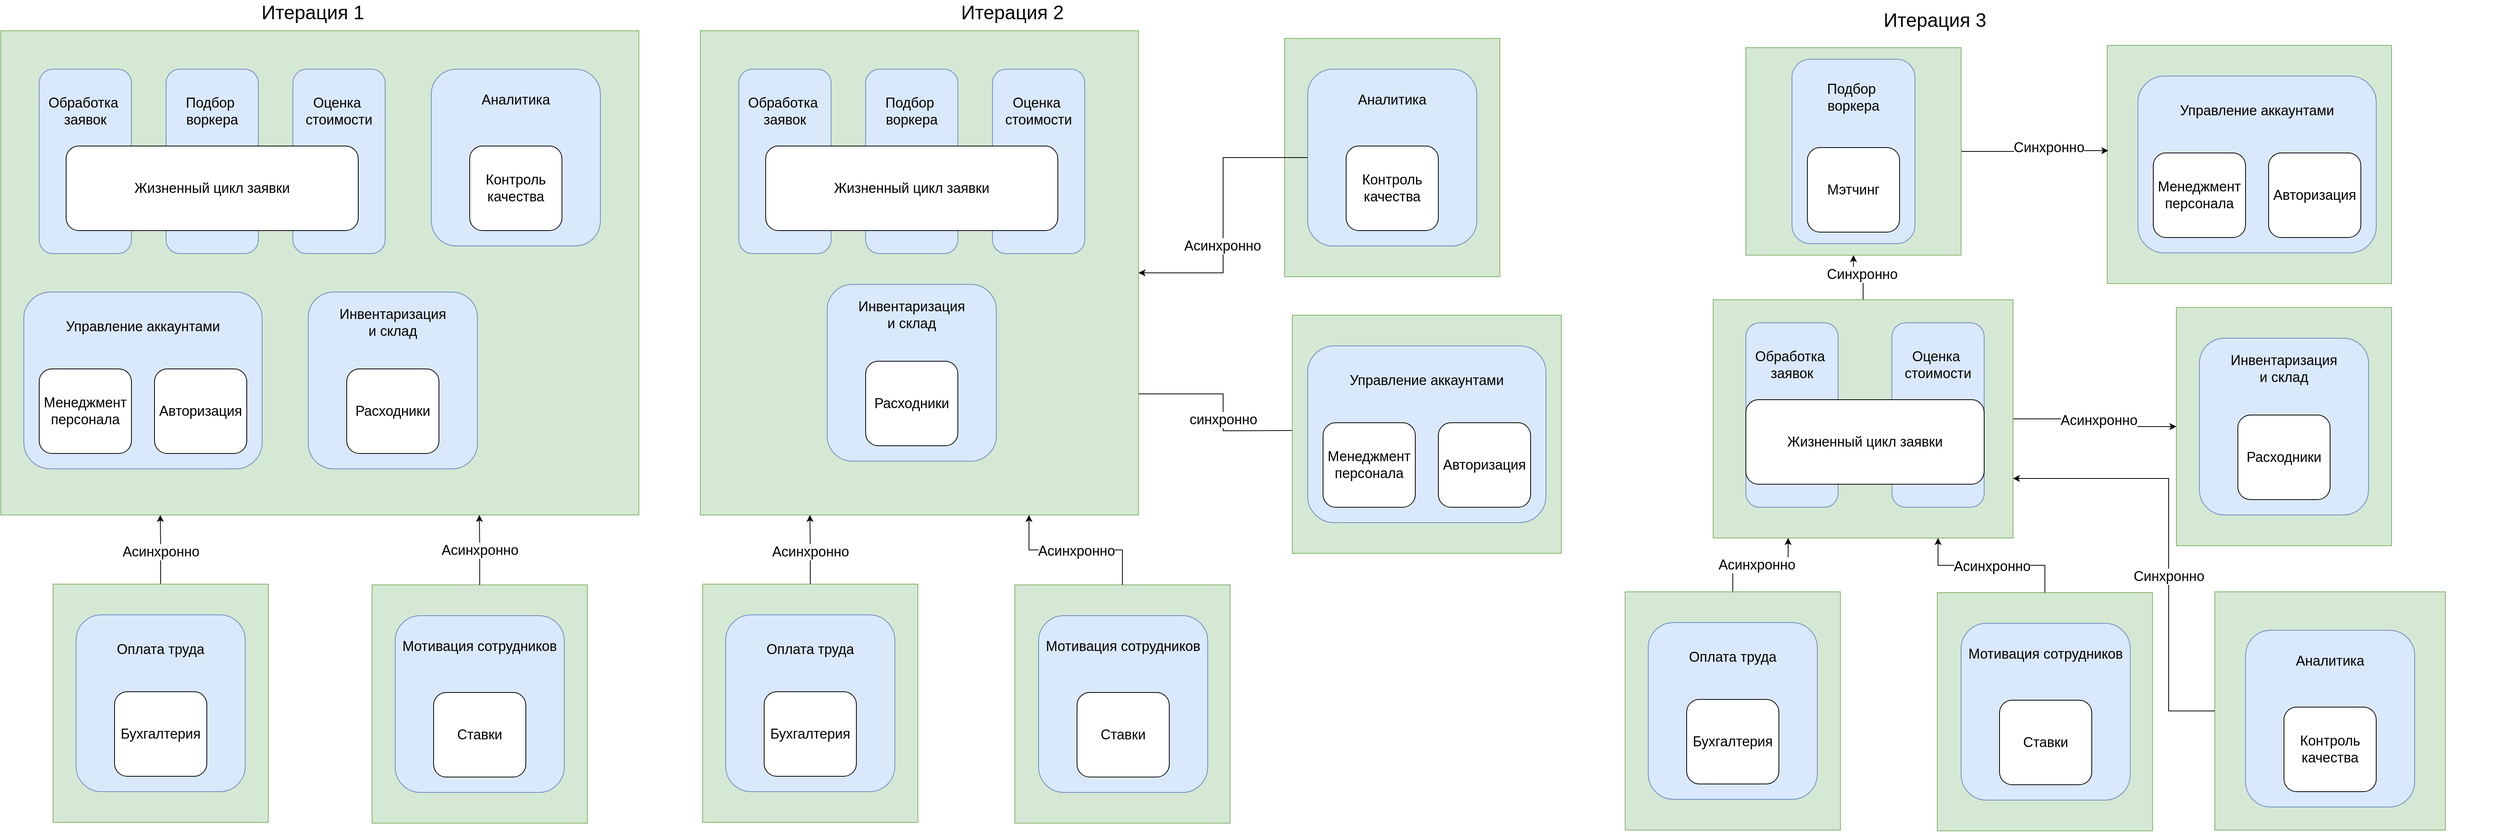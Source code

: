 <mxfile version="26.0.8">
  <diagram name="Page-1" id="x-shzUI2IuOlVetlsXgw">
    <mxGraphModel dx="3930" dy="2143" grid="1" gridSize="10" guides="1" tooltips="1" connect="1" arrows="1" fold="1" page="1" pageScale="1" pageWidth="850" pageHeight="1100" math="0" shadow="0">
      <root>
        <mxCell id="0" />
        <mxCell id="1" parent="0" />
        <mxCell id="kn3HW8DWErgAXLe95bQE-151" style="edgeStyle=orthogonalEdgeStyle;rounded=0;orthogonalLoop=1;jettySize=auto;html=1;" edge="1" parent="1" source="kn3HW8DWErgAXLe95bQE-148" target="kn3HW8DWErgAXLe95bQE-147">
          <mxGeometry relative="1" as="geometry" />
        </mxCell>
        <mxCell id="kn3HW8DWErgAXLe95bQE-152" value="&lt;span style=&quot;font-size: 18px;&quot;&gt;Синхронно&lt;/span&gt;" style="edgeLabel;html=1;align=center;verticalAlign=middle;resizable=0;points=[];" vertex="1" connectable="0" parent="kn3HW8DWErgAXLe95bQE-151">
          <mxGeometry x="-0.118" y="-4" relative="1" as="geometry">
            <mxPoint as="offset" />
          </mxGeometry>
        </mxCell>
        <mxCell id="kn3HW8DWErgAXLe95bQE-155" style="edgeStyle=orthogonalEdgeStyle;rounded=0;orthogonalLoop=1;jettySize=auto;html=1;exitX=1;exitY=0.5;exitDx=0;exitDy=0;entryX=0;entryY=0.5;entryDx=0;entryDy=0;" edge="1" parent="1" source="kn3HW8DWErgAXLe95bQE-148" target="kn3HW8DWErgAXLe95bQE-135">
          <mxGeometry relative="1" as="geometry" />
        </mxCell>
        <mxCell id="kn3HW8DWErgAXLe95bQE-156" value="&lt;span style=&quot;font-size: 18px;&quot;&gt;Асинхронно&lt;/span&gt;" style="edgeLabel;html=1;align=center;verticalAlign=middle;resizable=0;points=[];" vertex="1" connectable="0" parent="kn3HW8DWErgAXLe95bQE-155">
          <mxGeometry x="-0.043" y="5" relative="1" as="geometry">
            <mxPoint y="1" as="offset" />
          </mxGeometry>
        </mxCell>
        <mxCell id="kn3HW8DWErgAXLe95bQE-148" value="" style="rounded=0;whiteSpace=wrap;html=1;fillColor=#d5e8d4;strokeColor=#82b366;" vertex="1" parent="1">
          <mxGeometry x="2227.5" y="390" width="390" height="310" as="geometry" />
        </mxCell>
        <mxCell id="kn3HW8DWErgAXLe95bQE-124" value="" style="group" vertex="1" connectable="0" parent="1">
          <mxGeometry x="2220" y="420" width="465" height="290" as="geometry" />
        </mxCell>
        <mxCell id="kn3HW8DWErgAXLe95bQE-125" value="" style="rounded=1;whiteSpace=wrap;html=1;fillColor=#dae8fc;strokeColor=#6c8ebf;" vertex="1" parent="kn3HW8DWErgAXLe95bQE-124">
          <mxGeometry x="50" width="120" height="240" as="geometry" />
        </mxCell>
        <mxCell id="kn3HW8DWErgAXLe95bQE-126" value="Обработка&amp;nbsp;&lt;div&gt;заявок&lt;/div&gt;" style="text;html=1;align=center;verticalAlign=middle;whiteSpace=wrap;rounded=0;fontSize=18;" vertex="1" parent="kn3HW8DWErgAXLe95bQE-124">
          <mxGeometry y="40" width="220" height="30" as="geometry" />
        </mxCell>
        <mxCell id="kn3HW8DWErgAXLe95bQE-100" value="" style="group" vertex="1" connectable="0" parent="kn3HW8DWErgAXLe95bQE-124">
          <mxGeometry x="190" width="220" height="240" as="geometry" />
        </mxCell>
        <mxCell id="kn3HW8DWErgAXLe95bQE-101" value="" style="rounded=1;whiteSpace=wrap;html=1;fillColor=#dae8fc;strokeColor=#6c8ebf;" vertex="1" parent="kn3HW8DWErgAXLe95bQE-100">
          <mxGeometry x="50" width="120" height="240" as="geometry" />
        </mxCell>
        <mxCell id="kn3HW8DWErgAXLe95bQE-102" value="Оценка&amp;nbsp;&lt;div&gt;стоимости&lt;/div&gt;" style="text;html=1;align=center;verticalAlign=middle;whiteSpace=wrap;rounded=0;fontSize=18;" vertex="1" parent="kn3HW8DWErgAXLe95bQE-100">
          <mxGeometry y="40" width="220" height="30" as="geometry" />
        </mxCell>
        <mxCell id="kn3HW8DWErgAXLe95bQE-127" value="&lt;font style=&quot;font-size: 18px;&quot;&gt;Жизненный цикл заявки&lt;/font&gt;" style="rounded=1;whiteSpace=wrap;html=1;" vertex="1" parent="kn3HW8DWErgAXLe95bQE-124">
          <mxGeometry x="50" y="100" width="310" height="110" as="geometry" />
        </mxCell>
        <mxCell id="kn3HW8DWErgAXLe95bQE-135" value="" style="rounded=0;whiteSpace=wrap;html=1;fillColor=#d5e8d4;strokeColor=#82b366;" vertex="1" parent="1">
          <mxGeometry x="2830" y="400" width="280" height="310" as="geometry" />
        </mxCell>
        <mxCell id="kn3HW8DWErgAXLe95bQE-42" style="edgeStyle=orthogonalEdgeStyle;rounded=0;orthogonalLoop=1;jettySize=auto;html=1;entryX=0.25;entryY=1;entryDx=0;entryDy=0;" edge="1" parent="1" source="kn3HW8DWErgAXLe95bQE-39" target="kn3HW8DWErgAXLe95bQE-38">
          <mxGeometry relative="1" as="geometry" />
        </mxCell>
        <mxCell id="kn3HW8DWErgAXLe95bQE-45" value="&lt;span style=&quot;font-size: 18px;&quot;&gt;Асинхронно&lt;/span&gt;" style="edgeLabel;html=1;align=center;verticalAlign=middle;resizable=0;points=[];" vertex="1" connectable="0" parent="kn3HW8DWErgAXLe95bQE-42">
          <mxGeometry x="-0.07" relative="1" as="geometry">
            <mxPoint as="offset" />
          </mxGeometry>
        </mxCell>
        <mxCell id="kn3HW8DWErgAXLe95bQE-39" value="" style="rounded=0;whiteSpace=wrap;html=1;fillColor=#d5e8d4;strokeColor=#82b366;" vertex="1" parent="1">
          <mxGeometry x="68" y="760" width="280" height="310" as="geometry" />
        </mxCell>
        <mxCell id="kn3HW8DWErgAXLe95bQE-38" value="" style="rounded=0;whiteSpace=wrap;html=1;fillColor=#d5e8d4;strokeColor=#82b366;" vertex="1" parent="1">
          <mxGeometry y="40" width="830" height="630" as="geometry" />
        </mxCell>
        <mxCell id="kn3HW8DWErgAXLe95bQE-31" value="" style="group" vertex="1" connectable="0" parent="1">
          <mxGeometry x="165" y="90" width="315" height="240" as="geometry" />
        </mxCell>
        <mxCell id="kn3HW8DWErgAXLe95bQE-32" value="" style="rounded=1;whiteSpace=wrap;html=1;fillColor=#dae8fc;strokeColor=#6c8ebf;" vertex="1" parent="kn3HW8DWErgAXLe95bQE-31">
          <mxGeometry x="50" width="120" height="240" as="geometry" />
        </mxCell>
        <mxCell id="kn3HW8DWErgAXLe95bQE-33" value="Подбор&amp;nbsp;&lt;div&gt;воркера&lt;/div&gt;" style="text;html=1;align=center;verticalAlign=middle;whiteSpace=wrap;rounded=0;fontSize=18;" vertex="1" parent="kn3HW8DWErgAXLe95bQE-31">
          <mxGeometry y="40" width="220" height="30" as="geometry" />
        </mxCell>
        <mxCell id="kn3HW8DWErgAXLe95bQE-34" value="" style="group" vertex="1" connectable="0" parent="1">
          <mxGeometry x="330" y="90" width="220" height="240" as="geometry" />
        </mxCell>
        <mxCell id="kn3HW8DWErgAXLe95bQE-35" value="" style="rounded=1;whiteSpace=wrap;html=1;fillColor=#dae8fc;strokeColor=#6c8ebf;" vertex="1" parent="kn3HW8DWErgAXLe95bQE-34">
          <mxGeometry x="50" width="120" height="240" as="geometry" />
        </mxCell>
        <mxCell id="kn3HW8DWErgAXLe95bQE-36" value="Оценка&amp;nbsp;&lt;div&gt;стоимости&lt;/div&gt;" style="text;html=1;align=center;verticalAlign=middle;whiteSpace=wrap;rounded=0;fontSize=18;" vertex="1" parent="kn3HW8DWErgAXLe95bQE-34">
          <mxGeometry y="40" width="220" height="30" as="geometry" />
        </mxCell>
        <mxCell id="kn3HW8DWErgAXLe95bQE-23" value="" style="rounded=1;whiteSpace=wrap;html=1;fillColor=#dae8fc;strokeColor=#6c8ebf;" vertex="1" parent="1">
          <mxGeometry x="400" y="380" width="220" height="230" as="geometry" />
        </mxCell>
        <mxCell id="kn3HW8DWErgAXLe95bQE-24" value="" style="group" vertex="1" connectable="0" parent="1">
          <mxGeometry x="560" y="90" width="220" height="230" as="geometry" />
        </mxCell>
        <mxCell id="kn3HW8DWErgAXLe95bQE-19" value="" style="rounded=1;whiteSpace=wrap;html=1;fillColor=#dae8fc;strokeColor=#6c8ebf;" vertex="1" parent="kn3HW8DWErgAXLe95bQE-24">
          <mxGeometry width="220" height="230" as="geometry" />
        </mxCell>
        <mxCell id="kn3HW8DWErgAXLe95bQE-3" value="&lt;font style=&quot;font-size: 18px;&quot;&gt;Контроль качества&lt;/font&gt;" style="rounded=1;whiteSpace=wrap;html=1;" vertex="1" parent="kn3HW8DWErgAXLe95bQE-24">
          <mxGeometry x="50" y="100" width="120" height="110" as="geometry" />
        </mxCell>
        <mxCell id="kn3HW8DWErgAXLe95bQE-20" value="Аналитика" style="text;html=1;align=center;verticalAlign=middle;whiteSpace=wrap;rounded=0;fontSize=18;" vertex="1" parent="kn3HW8DWErgAXLe95bQE-24">
          <mxGeometry y="25" width="220" height="30" as="geometry" />
        </mxCell>
        <mxCell id="kn3HW8DWErgAXLe95bQE-25" value="" style="group" vertex="1" connectable="0" parent="1">
          <mxGeometry x="513" y="801" width="250" height="270" as="geometry" />
        </mxCell>
        <mxCell id="kn3HW8DWErgAXLe95bQE-40" value="" style="rounded=0;whiteSpace=wrap;html=1;fillColor=#d5e8d4;strokeColor=#82b366;" vertex="1" parent="kn3HW8DWErgAXLe95bQE-25">
          <mxGeometry x="-30" y="-40" width="280" height="310" as="geometry" />
        </mxCell>
        <mxCell id="kn3HW8DWErgAXLe95bQE-12" value="" style="rounded=1;whiteSpace=wrap;html=1;fillColor=#dae8fc;strokeColor=#6c8ebf;" vertex="1" parent="kn3HW8DWErgAXLe95bQE-25">
          <mxGeometry width="220" height="230" as="geometry" />
        </mxCell>
        <mxCell id="kn3HW8DWErgAXLe95bQE-6" value="&lt;span style=&quot;font-size: 18px;&quot;&gt;Ставки&lt;/span&gt;" style="rounded=1;whiteSpace=wrap;html=1;" vertex="1" parent="kn3HW8DWErgAXLe95bQE-25">
          <mxGeometry x="50" y="100" width="120" height="110" as="geometry" />
        </mxCell>
        <mxCell id="kn3HW8DWErgAXLe95bQE-21" value="Мотивация сотрудников" style="text;html=1;align=center;verticalAlign=middle;whiteSpace=wrap;rounded=0;fontSize=18;" vertex="1" parent="kn3HW8DWErgAXLe95bQE-25">
          <mxGeometry y="25" width="220" height="30" as="geometry" />
        </mxCell>
        <mxCell id="kn3HW8DWErgAXLe95bQE-26" value="&lt;span style=&quot;font-size: 18px;&quot;&gt;Расходники&lt;/span&gt;" style="rounded=1;whiteSpace=wrap;html=1;" vertex="1" parent="1">
          <mxGeometry x="450" y="480" width="120" height="110" as="geometry" />
        </mxCell>
        <mxCell id="kn3HW8DWErgAXLe95bQE-27" value="Инвентаризация&lt;div&gt;и склад&lt;/div&gt;" style="text;html=1;align=center;verticalAlign=middle;whiteSpace=wrap;rounded=0;fontSize=18;" vertex="1" parent="1">
          <mxGeometry x="400" y="405" width="220" height="30" as="geometry" />
        </mxCell>
        <mxCell id="kn3HW8DWErgAXLe95bQE-28" value="" style="group" vertex="1" connectable="0" parent="1">
          <mxGeometry x="30" y="380" width="310" height="230" as="geometry" />
        </mxCell>
        <mxCell id="kn3HW8DWErgAXLe95bQE-13" value="" style="rounded=1;whiteSpace=wrap;html=1;fillColor=#dae8fc;strokeColor=#6c8ebf;" vertex="1" parent="kn3HW8DWErgAXLe95bQE-28">
          <mxGeometry width="310" height="230" as="geometry" />
        </mxCell>
        <mxCell id="kn3HW8DWErgAXLe95bQE-14" value="&lt;span style=&quot;font-size: 18px;&quot;&gt;Авторизация&lt;/span&gt;" style="rounded=1;whiteSpace=wrap;html=1;" vertex="1" parent="kn3HW8DWErgAXLe95bQE-28">
          <mxGeometry x="170" y="100" width="120" height="110" as="geometry" />
        </mxCell>
        <mxCell id="kn3HW8DWErgAXLe95bQE-15" value="&lt;font style=&quot;font-size: 18px;&quot;&gt;Менеджмент персонала&lt;/font&gt;" style="rounded=1;whiteSpace=wrap;html=1;" vertex="1" parent="kn3HW8DWErgAXLe95bQE-28">
          <mxGeometry x="20" y="100" width="120" height="110" as="geometry" />
        </mxCell>
        <mxCell id="kn3HW8DWErgAXLe95bQE-16" value="Управление аккаунтами" style="text;html=1;align=center;verticalAlign=middle;whiteSpace=wrap;rounded=0;fontSize=18;" vertex="1" parent="kn3HW8DWErgAXLe95bQE-28">
          <mxGeometry x="40" y="30" width="230" height="30" as="geometry" />
        </mxCell>
        <mxCell id="kn3HW8DWErgAXLe95bQE-29" value="" style="group" vertex="1" connectable="0" parent="1">
          <mxGeometry x="98" y="800" width="220" height="230" as="geometry" />
        </mxCell>
        <mxCell id="kn3HW8DWErgAXLe95bQE-17" value="" style="rounded=1;whiteSpace=wrap;html=1;fillColor=#dae8fc;strokeColor=#6c8ebf;" vertex="1" parent="kn3HW8DWErgAXLe95bQE-29">
          <mxGeometry width="220" height="230" as="geometry" />
        </mxCell>
        <mxCell id="kn3HW8DWErgAXLe95bQE-5" value="&lt;span style=&quot;font-size: 18px;&quot;&gt;Бухгалтерия&lt;/span&gt;" style="rounded=1;whiteSpace=wrap;html=1;" vertex="1" parent="kn3HW8DWErgAXLe95bQE-29">
          <mxGeometry x="50" y="100" width="120" height="110" as="geometry" />
        </mxCell>
        <mxCell id="kn3HW8DWErgAXLe95bQE-18" value="Оплата труда" style="text;html=1;align=center;verticalAlign=middle;whiteSpace=wrap;rounded=0;fontSize=18;" vertex="1" parent="kn3HW8DWErgAXLe95bQE-29">
          <mxGeometry y="30" width="220" height="30" as="geometry" />
        </mxCell>
        <mxCell id="kn3HW8DWErgAXLe95bQE-30" value="" style="group" vertex="1" connectable="0" parent="1">
          <mxGeometry y="90" width="465" height="240" as="geometry" />
        </mxCell>
        <mxCell id="kn3HW8DWErgAXLe95bQE-10" value="" style="rounded=1;whiteSpace=wrap;html=1;fillColor=#dae8fc;strokeColor=#6c8ebf;" vertex="1" parent="kn3HW8DWErgAXLe95bQE-30">
          <mxGeometry x="50" width="120" height="240" as="geometry" />
        </mxCell>
        <mxCell id="kn3HW8DWErgAXLe95bQE-22" value="Обработка&amp;nbsp;&lt;div&gt;заявок&lt;/div&gt;" style="text;html=1;align=center;verticalAlign=middle;whiteSpace=wrap;rounded=0;fontSize=18;" vertex="1" parent="kn3HW8DWErgAXLe95bQE-30">
          <mxGeometry y="40" width="220" height="30" as="geometry" />
        </mxCell>
        <mxCell id="kn3HW8DWErgAXLe95bQE-1" value="&lt;font style=&quot;font-size: 18px;&quot;&gt;Жизненный цикл заявки&lt;/font&gt;" style="rounded=1;whiteSpace=wrap;html=1;" vertex="1" parent="kn3HW8DWErgAXLe95bQE-30">
          <mxGeometry x="85" y="100" width="380" height="110" as="geometry" />
        </mxCell>
        <mxCell id="kn3HW8DWErgAXLe95bQE-43" style="edgeStyle=orthogonalEdgeStyle;rounded=0;orthogonalLoop=1;jettySize=auto;html=1;exitX=0.5;exitY=0;exitDx=0;exitDy=0;entryX=0.75;entryY=1;entryDx=0;entryDy=0;" edge="1" parent="1" source="kn3HW8DWErgAXLe95bQE-40" target="kn3HW8DWErgAXLe95bQE-38">
          <mxGeometry relative="1" as="geometry" />
        </mxCell>
        <mxCell id="kn3HW8DWErgAXLe95bQE-44" value="&lt;font style=&quot;font-size: 18px;&quot;&gt;Асинхронно&lt;/font&gt;" style="edgeLabel;html=1;align=center;verticalAlign=middle;resizable=0;points=[];" vertex="1" connectable="0" parent="kn3HW8DWErgAXLe95bQE-43">
          <mxGeometry x="0.005" y="1" relative="1" as="geometry">
            <mxPoint x="1" as="offset" />
          </mxGeometry>
        </mxCell>
        <mxCell id="kn3HW8DWErgAXLe95bQE-47" value="&lt;font style=&quot;font-size: 25px;&quot;&gt;Итерация 1&lt;/font&gt;" style="text;html=1;align=center;verticalAlign=middle;whiteSpace=wrap;rounded=0;" vertex="1" parent="1">
          <mxGeometry x="310" width="192" height="30" as="geometry" />
        </mxCell>
        <mxCell id="kn3HW8DWErgAXLe95bQE-48" style="edgeStyle=orthogonalEdgeStyle;rounded=0;orthogonalLoop=1;jettySize=auto;html=1;entryX=0.25;entryY=1;entryDx=0;entryDy=0;" edge="1" parent="1" source="kn3HW8DWErgAXLe95bQE-50" target="kn3HW8DWErgAXLe95bQE-51">
          <mxGeometry relative="1" as="geometry" />
        </mxCell>
        <mxCell id="kn3HW8DWErgAXLe95bQE-49" value="&lt;span style=&quot;font-size: 18px;&quot;&gt;Асинхронно&lt;/span&gt;" style="edgeLabel;html=1;align=center;verticalAlign=middle;resizable=0;points=[];" vertex="1" connectable="0" parent="kn3HW8DWErgAXLe95bQE-48">
          <mxGeometry x="-0.07" relative="1" as="geometry">
            <mxPoint as="offset" />
          </mxGeometry>
        </mxCell>
        <mxCell id="kn3HW8DWErgAXLe95bQE-50" value="" style="rounded=0;whiteSpace=wrap;html=1;fillColor=#d5e8d4;strokeColor=#82b366;" vertex="1" parent="1">
          <mxGeometry x="913" y="760" width="280" height="310" as="geometry" />
        </mxCell>
        <mxCell id="kn3HW8DWErgAXLe95bQE-87" style="edgeStyle=orthogonalEdgeStyle;rounded=0;orthogonalLoop=1;jettySize=auto;html=1;exitX=1;exitY=0.75;exitDx=0;exitDy=0;" edge="1" parent="1" source="kn3HW8DWErgAXLe95bQE-51">
          <mxGeometry relative="1" as="geometry">
            <mxPoint x="1700" y="560" as="targetPoint" />
          </mxGeometry>
        </mxCell>
        <mxCell id="kn3HW8DWErgAXLe95bQE-88" value="&lt;font style=&quot;font-size: 18px;&quot;&gt;синхронно&lt;/font&gt;" style="edgeLabel;html=1;align=center;verticalAlign=middle;resizable=0;points=[];" vertex="1" connectable="0" parent="kn3HW8DWErgAXLe95bQE-87">
          <mxGeometry x="0.071" relative="1" as="geometry">
            <mxPoint as="offset" />
          </mxGeometry>
        </mxCell>
        <mxCell id="kn3HW8DWErgAXLe95bQE-51" value="" style="rounded=0;whiteSpace=wrap;html=1;fillColor=#d5e8d4;strokeColor=#82b366;" vertex="1" parent="1">
          <mxGeometry x="910" y="40" width="570" height="630" as="geometry" />
        </mxCell>
        <mxCell id="kn3HW8DWErgAXLe95bQE-52" value="" style="group" vertex="1" connectable="0" parent="1">
          <mxGeometry x="1075" y="90" width="315" height="240" as="geometry" />
        </mxCell>
        <mxCell id="kn3HW8DWErgAXLe95bQE-53" value="" style="rounded=1;whiteSpace=wrap;html=1;fillColor=#dae8fc;strokeColor=#6c8ebf;" vertex="1" parent="kn3HW8DWErgAXLe95bQE-52">
          <mxGeometry x="50" width="120" height="240" as="geometry" />
        </mxCell>
        <mxCell id="kn3HW8DWErgAXLe95bQE-54" value="Подбор&amp;nbsp;&lt;div&gt;воркера&lt;/div&gt;" style="text;html=1;align=center;verticalAlign=middle;whiteSpace=wrap;rounded=0;fontSize=18;" vertex="1" parent="kn3HW8DWErgAXLe95bQE-52">
          <mxGeometry y="40" width="220" height="30" as="geometry" />
        </mxCell>
        <mxCell id="kn3HW8DWErgAXLe95bQE-55" value="" style="group" vertex="1" connectable="0" parent="1">
          <mxGeometry x="1240" y="90" width="220" height="240" as="geometry" />
        </mxCell>
        <mxCell id="kn3HW8DWErgAXLe95bQE-56" value="" style="rounded=1;whiteSpace=wrap;html=1;fillColor=#dae8fc;strokeColor=#6c8ebf;" vertex="1" parent="kn3HW8DWErgAXLe95bQE-55">
          <mxGeometry x="50" width="120" height="240" as="geometry" />
        </mxCell>
        <mxCell id="kn3HW8DWErgAXLe95bQE-57" value="Оценка&amp;nbsp;&lt;div&gt;стоимости&lt;/div&gt;" style="text;html=1;align=center;verticalAlign=middle;whiteSpace=wrap;rounded=0;fontSize=18;" vertex="1" parent="kn3HW8DWErgAXLe95bQE-55">
          <mxGeometry y="40" width="220" height="30" as="geometry" />
        </mxCell>
        <mxCell id="kn3HW8DWErgAXLe95bQE-58" value="" style="rounded=1;whiteSpace=wrap;html=1;fillColor=#dae8fc;strokeColor=#6c8ebf;" vertex="1" parent="1">
          <mxGeometry x="1075" y="370" width="220" height="230" as="geometry" />
        </mxCell>
        <mxCell id="kn3HW8DWErgAXLe95bQE-59" value="" style="group" vertex="1" connectable="0" parent="1">
          <mxGeometry x="1700" y="90" width="250" height="270" as="geometry" />
        </mxCell>
        <mxCell id="kn3HW8DWErgAXLe95bQE-133" value="" style="rounded=0;whiteSpace=wrap;html=1;fillColor=#d5e8d4;strokeColor=#82b366;" vertex="1" parent="kn3HW8DWErgAXLe95bQE-59">
          <mxGeometry x="-30" y="-40" width="280" height="310" as="geometry" />
        </mxCell>
        <mxCell id="kn3HW8DWErgAXLe95bQE-60" value="" style="rounded=1;whiteSpace=wrap;html=1;fillColor=#dae8fc;strokeColor=#6c8ebf;" vertex="1" parent="kn3HW8DWErgAXLe95bQE-59">
          <mxGeometry width="220" height="230" as="geometry" />
        </mxCell>
        <mxCell id="kn3HW8DWErgAXLe95bQE-61" value="&lt;font style=&quot;font-size: 18px;&quot;&gt;Контроль качества&lt;/font&gt;" style="rounded=1;whiteSpace=wrap;html=1;" vertex="1" parent="kn3HW8DWErgAXLe95bQE-59">
          <mxGeometry x="50" y="100" width="120" height="110" as="geometry" />
        </mxCell>
        <mxCell id="kn3HW8DWErgAXLe95bQE-62" value="Аналитика" style="text;html=1;align=center;verticalAlign=middle;whiteSpace=wrap;rounded=0;fontSize=18;" vertex="1" parent="kn3HW8DWErgAXLe95bQE-59">
          <mxGeometry y="25" width="220" height="30" as="geometry" />
        </mxCell>
        <mxCell id="kn3HW8DWErgAXLe95bQE-63" value="" style="group" vertex="1" connectable="0" parent="1">
          <mxGeometry x="1350" y="801" width="250" height="270" as="geometry" />
        </mxCell>
        <mxCell id="kn3HW8DWErgAXLe95bQE-64" value="" style="rounded=0;whiteSpace=wrap;html=1;fillColor=#d5e8d4;strokeColor=#82b366;" vertex="1" parent="kn3HW8DWErgAXLe95bQE-63">
          <mxGeometry x="-31" y="-40" width="280" height="310" as="geometry" />
        </mxCell>
        <mxCell id="kn3HW8DWErgAXLe95bQE-65" value="" style="rounded=1;whiteSpace=wrap;html=1;fillColor=#dae8fc;strokeColor=#6c8ebf;" vertex="1" parent="kn3HW8DWErgAXLe95bQE-63">
          <mxGeometry width="220" height="230" as="geometry" />
        </mxCell>
        <mxCell id="kn3HW8DWErgAXLe95bQE-66" value="&lt;span style=&quot;font-size: 18px;&quot;&gt;Ставки&lt;/span&gt;" style="rounded=1;whiteSpace=wrap;html=1;" vertex="1" parent="kn3HW8DWErgAXLe95bQE-63">
          <mxGeometry x="50" y="100" width="120" height="110" as="geometry" />
        </mxCell>
        <mxCell id="kn3HW8DWErgAXLe95bQE-67" value="Мотивация сотрудников" style="text;html=1;align=center;verticalAlign=middle;whiteSpace=wrap;rounded=0;fontSize=18;" vertex="1" parent="kn3HW8DWErgAXLe95bQE-63">
          <mxGeometry y="25" width="220" height="30" as="geometry" />
        </mxCell>
        <mxCell id="kn3HW8DWErgAXLe95bQE-68" value="&lt;span style=&quot;font-size: 18px;&quot;&gt;Расходники&lt;/span&gt;" style="rounded=1;whiteSpace=wrap;html=1;" vertex="1" parent="1">
          <mxGeometry x="1125" y="470" width="120" height="110" as="geometry" />
        </mxCell>
        <mxCell id="kn3HW8DWErgAXLe95bQE-69" value="Инвентаризация&lt;div&gt;и склад&lt;/div&gt;" style="text;html=1;align=center;verticalAlign=middle;whiteSpace=wrap;rounded=0;fontSize=18;" vertex="1" parent="1">
          <mxGeometry x="1075" y="395" width="220" height="30" as="geometry" />
        </mxCell>
        <mxCell id="kn3HW8DWErgAXLe95bQE-70" value="" style="group" vertex="1" connectable="0" parent="1">
          <mxGeometry x="1700" y="450" width="330" height="270" as="geometry" />
        </mxCell>
        <mxCell id="kn3HW8DWErgAXLe95bQE-134" value="" style="rounded=0;whiteSpace=wrap;html=1;fillColor=#d5e8d4;strokeColor=#82b366;" vertex="1" parent="kn3HW8DWErgAXLe95bQE-70">
          <mxGeometry x="-20" y="-40" width="350" height="310" as="geometry" />
        </mxCell>
        <mxCell id="kn3HW8DWErgAXLe95bQE-71" value="" style="rounded=1;whiteSpace=wrap;html=1;fillColor=#dae8fc;strokeColor=#6c8ebf;" vertex="1" parent="kn3HW8DWErgAXLe95bQE-70">
          <mxGeometry width="310" height="230" as="geometry" />
        </mxCell>
        <mxCell id="kn3HW8DWErgAXLe95bQE-72" value="&lt;span style=&quot;font-size: 18px;&quot;&gt;Авторизация&lt;/span&gt;" style="rounded=1;whiteSpace=wrap;html=1;" vertex="1" parent="kn3HW8DWErgAXLe95bQE-70">
          <mxGeometry x="170" y="100" width="120" height="110" as="geometry" />
        </mxCell>
        <mxCell id="kn3HW8DWErgAXLe95bQE-73" value="&lt;font style=&quot;font-size: 18px;&quot;&gt;Менеджмент персонала&lt;/font&gt;" style="rounded=1;whiteSpace=wrap;html=1;" vertex="1" parent="kn3HW8DWErgAXLe95bQE-70">
          <mxGeometry x="20" y="100" width="120" height="110" as="geometry" />
        </mxCell>
        <mxCell id="kn3HW8DWErgAXLe95bQE-74" value="Управление аккаунтами" style="text;html=1;align=center;verticalAlign=middle;whiteSpace=wrap;rounded=0;fontSize=18;" vertex="1" parent="kn3HW8DWErgAXLe95bQE-70">
          <mxGeometry x="40" y="30" width="230" height="30" as="geometry" />
        </mxCell>
        <mxCell id="kn3HW8DWErgAXLe95bQE-75" value="" style="group" vertex="1" connectable="0" parent="1">
          <mxGeometry x="943" y="800" width="220" height="230" as="geometry" />
        </mxCell>
        <mxCell id="kn3HW8DWErgAXLe95bQE-76" value="" style="rounded=1;whiteSpace=wrap;html=1;fillColor=#dae8fc;strokeColor=#6c8ebf;" vertex="1" parent="kn3HW8DWErgAXLe95bQE-75">
          <mxGeometry width="220" height="230" as="geometry" />
        </mxCell>
        <mxCell id="kn3HW8DWErgAXLe95bQE-77" value="&lt;span style=&quot;font-size: 18px;&quot;&gt;Бухгалтерия&lt;/span&gt;" style="rounded=1;whiteSpace=wrap;html=1;" vertex="1" parent="kn3HW8DWErgAXLe95bQE-75">
          <mxGeometry x="50" y="100" width="120" height="110" as="geometry" />
        </mxCell>
        <mxCell id="kn3HW8DWErgAXLe95bQE-78" value="Оплата труда" style="text;html=1;align=center;verticalAlign=middle;whiteSpace=wrap;rounded=0;fontSize=18;" vertex="1" parent="kn3HW8DWErgAXLe95bQE-75">
          <mxGeometry y="30" width="220" height="30" as="geometry" />
        </mxCell>
        <mxCell id="kn3HW8DWErgAXLe95bQE-79" value="" style="group" vertex="1" connectable="0" parent="1">
          <mxGeometry x="910" y="90" width="465" height="240" as="geometry" />
        </mxCell>
        <mxCell id="kn3HW8DWErgAXLe95bQE-80" value="" style="rounded=1;whiteSpace=wrap;html=1;fillColor=#dae8fc;strokeColor=#6c8ebf;" vertex="1" parent="kn3HW8DWErgAXLe95bQE-79">
          <mxGeometry x="50" width="120" height="240" as="geometry" />
        </mxCell>
        <mxCell id="kn3HW8DWErgAXLe95bQE-81" value="Обработка&amp;nbsp;&lt;div&gt;заявок&lt;/div&gt;" style="text;html=1;align=center;verticalAlign=middle;whiteSpace=wrap;rounded=0;fontSize=18;" vertex="1" parent="kn3HW8DWErgAXLe95bQE-79">
          <mxGeometry y="40" width="220" height="30" as="geometry" />
        </mxCell>
        <mxCell id="kn3HW8DWErgAXLe95bQE-82" value="&lt;font style=&quot;font-size: 18px;&quot;&gt;Жизненный цикл заявки&lt;/font&gt;" style="rounded=1;whiteSpace=wrap;html=1;" vertex="1" parent="kn3HW8DWErgAXLe95bQE-79">
          <mxGeometry x="85" y="100" width="380" height="110" as="geometry" />
        </mxCell>
        <mxCell id="kn3HW8DWErgAXLe95bQE-83" style="edgeStyle=orthogonalEdgeStyle;rounded=0;orthogonalLoop=1;jettySize=auto;html=1;exitX=0.5;exitY=0;exitDx=0;exitDy=0;entryX=0.75;entryY=1;entryDx=0;entryDy=0;" edge="1" parent="1" source="kn3HW8DWErgAXLe95bQE-64" target="kn3HW8DWErgAXLe95bQE-51">
          <mxGeometry relative="1" as="geometry" />
        </mxCell>
        <mxCell id="kn3HW8DWErgAXLe95bQE-84" value="&lt;font style=&quot;font-size: 18px;&quot;&gt;Асинхронно&lt;/font&gt;" style="edgeLabel;html=1;align=center;verticalAlign=middle;resizable=0;points=[];" vertex="1" connectable="0" parent="kn3HW8DWErgAXLe95bQE-83">
          <mxGeometry x="0.005" y="1" relative="1" as="geometry">
            <mxPoint x="1" as="offset" />
          </mxGeometry>
        </mxCell>
        <mxCell id="kn3HW8DWErgAXLe95bQE-85" value="&lt;font style=&quot;font-size: 25px;&quot;&gt;Итерация 2&lt;/font&gt;" style="text;html=1;align=center;verticalAlign=middle;whiteSpace=wrap;rounded=0;" vertex="1" parent="1">
          <mxGeometry x="1220" width="192" height="30" as="geometry" />
        </mxCell>
        <mxCell id="kn3HW8DWErgAXLe95bQE-89" style="edgeStyle=orthogonalEdgeStyle;rounded=0;orthogonalLoop=1;jettySize=auto;html=1;" edge="1" parent="1" source="kn3HW8DWErgAXLe95bQE-60" target="kn3HW8DWErgAXLe95bQE-51">
          <mxGeometry relative="1" as="geometry" />
        </mxCell>
        <mxCell id="kn3HW8DWErgAXLe95bQE-90" value="&lt;font style=&quot;font-size: 18px;&quot;&gt;Асинхронно&lt;/font&gt;" style="edgeLabel;html=1;align=center;verticalAlign=middle;resizable=0;points=[];" vertex="1" connectable="0" parent="kn3HW8DWErgAXLe95bQE-89">
          <mxGeometry x="0.215" y="-1" relative="1" as="geometry">
            <mxPoint as="offset" />
          </mxGeometry>
        </mxCell>
        <mxCell id="kn3HW8DWErgAXLe95bQE-91" style="edgeStyle=orthogonalEdgeStyle;rounded=0;orthogonalLoop=1;jettySize=auto;html=1;entryX=0.25;entryY=1;entryDx=0;entryDy=0;" edge="1" parent="1" source="kn3HW8DWErgAXLe95bQE-93" target="kn3HW8DWErgAXLe95bQE-148">
          <mxGeometry relative="1" as="geometry">
            <mxPoint x="2252.5" y="680" as="targetPoint" />
          </mxGeometry>
        </mxCell>
        <mxCell id="kn3HW8DWErgAXLe95bQE-92" value="&lt;span style=&quot;font-size: 18px;&quot;&gt;Асинхронно&lt;/span&gt;" style="edgeLabel;html=1;align=center;verticalAlign=middle;resizable=0;points=[];" vertex="1" connectable="0" parent="kn3HW8DWErgAXLe95bQE-91">
          <mxGeometry x="-0.07" relative="1" as="geometry">
            <mxPoint as="offset" />
          </mxGeometry>
        </mxCell>
        <mxCell id="kn3HW8DWErgAXLe95bQE-93" value="" style="rounded=0;whiteSpace=wrap;html=1;fillColor=#d5e8d4;strokeColor=#82b366;" vertex="1" parent="1">
          <mxGeometry x="2113" y="770" width="280" height="310" as="geometry" />
        </mxCell>
        <mxCell id="kn3HW8DWErgAXLe95bQE-103" value="" style="rounded=1;whiteSpace=wrap;html=1;fillColor=#dae8fc;strokeColor=#6c8ebf;" vertex="1" parent="1">
          <mxGeometry x="2860" y="440" width="220" height="230" as="geometry" />
        </mxCell>
        <mxCell id="kn3HW8DWErgAXLe95bQE-104" value="" style="group" vertex="1" connectable="0" parent="1">
          <mxGeometry x="2920" y="820" width="330" height="260" as="geometry" />
        </mxCell>
        <mxCell id="kn3HW8DWErgAXLe95bQE-137" value="" style="rounded=0;whiteSpace=wrap;html=1;fillColor=#d5e8d4;strokeColor=#82b366;" vertex="1" parent="kn3HW8DWErgAXLe95bQE-104">
          <mxGeometry x="-40" y="-50" width="300" height="310" as="geometry" />
        </mxCell>
        <mxCell id="kn3HW8DWErgAXLe95bQE-105" value="" style="rounded=1;whiteSpace=wrap;html=1;fillColor=#dae8fc;strokeColor=#6c8ebf;" vertex="1" parent="kn3HW8DWErgAXLe95bQE-104">
          <mxGeometry width="220" height="230" as="geometry" />
        </mxCell>
        <mxCell id="kn3HW8DWErgAXLe95bQE-106" value="&lt;font style=&quot;font-size: 18px;&quot;&gt;Контроль качества&lt;/font&gt;" style="rounded=1;whiteSpace=wrap;html=1;" vertex="1" parent="kn3HW8DWErgAXLe95bQE-104">
          <mxGeometry x="50" y="100" width="120" height="110" as="geometry" />
        </mxCell>
        <mxCell id="kn3HW8DWErgAXLe95bQE-107" value="Аналитика" style="text;html=1;align=center;verticalAlign=middle;whiteSpace=wrap;rounded=0;fontSize=18;" vertex="1" parent="kn3HW8DWErgAXLe95bQE-104">
          <mxGeometry y="25" width="220" height="30" as="geometry" />
        </mxCell>
        <mxCell id="kn3HW8DWErgAXLe95bQE-108" value="" style="group" vertex="1" connectable="0" parent="1">
          <mxGeometry x="2550" y="811" width="250" height="270" as="geometry" />
        </mxCell>
        <mxCell id="kn3HW8DWErgAXLe95bQE-109" value="" style="rounded=0;whiteSpace=wrap;html=1;fillColor=#d5e8d4;strokeColor=#82b366;" vertex="1" parent="kn3HW8DWErgAXLe95bQE-108">
          <mxGeometry x="-31" y="-40" width="280" height="310" as="geometry" />
        </mxCell>
        <mxCell id="kn3HW8DWErgAXLe95bQE-110" value="" style="rounded=1;whiteSpace=wrap;html=1;fillColor=#dae8fc;strokeColor=#6c8ebf;" vertex="1" parent="kn3HW8DWErgAXLe95bQE-108">
          <mxGeometry width="220" height="230" as="geometry" />
        </mxCell>
        <mxCell id="kn3HW8DWErgAXLe95bQE-111" value="&lt;span style=&quot;font-size: 18px;&quot;&gt;Ставки&lt;/span&gt;" style="rounded=1;whiteSpace=wrap;html=1;" vertex="1" parent="kn3HW8DWErgAXLe95bQE-108">
          <mxGeometry x="50" y="100" width="120" height="110" as="geometry" />
        </mxCell>
        <mxCell id="kn3HW8DWErgAXLe95bQE-112" value="Мотивация сотрудников" style="text;html=1;align=center;verticalAlign=middle;whiteSpace=wrap;rounded=0;fontSize=18;" vertex="1" parent="kn3HW8DWErgAXLe95bQE-108">
          <mxGeometry y="25" width="220" height="30" as="geometry" />
        </mxCell>
        <mxCell id="kn3HW8DWErgAXLe95bQE-113" value="&lt;span style=&quot;font-size: 18px;&quot;&gt;Расходники&lt;/span&gt;" style="rounded=1;whiteSpace=wrap;html=1;" vertex="1" parent="1">
          <mxGeometry x="2910" y="540" width="120" height="110" as="geometry" />
        </mxCell>
        <mxCell id="kn3HW8DWErgAXLe95bQE-114" value="Инвентаризация&lt;div&gt;и склад&lt;/div&gt;" style="text;html=1;align=center;verticalAlign=middle;whiteSpace=wrap;rounded=0;fontSize=18;" vertex="1" parent="1">
          <mxGeometry x="2860" y="465" width="220" height="30" as="geometry" />
        </mxCell>
        <mxCell id="kn3HW8DWErgAXLe95bQE-115" value="" style="group" vertex="1" connectable="0" parent="1">
          <mxGeometry x="2780" y="99" width="330" height="270" as="geometry" />
        </mxCell>
        <mxCell id="kn3HW8DWErgAXLe95bQE-136" value="" style="rounded=0;whiteSpace=wrap;html=1;fillColor=#d5e8d4;strokeColor=#82b366;" vertex="1" parent="kn3HW8DWErgAXLe95bQE-115">
          <mxGeometry x="-40" y="-40" width="370" height="310" as="geometry" />
        </mxCell>
        <mxCell id="kn3HW8DWErgAXLe95bQE-116" value="" style="rounded=1;whiteSpace=wrap;html=1;fillColor=#dae8fc;strokeColor=#6c8ebf;" vertex="1" parent="kn3HW8DWErgAXLe95bQE-115">
          <mxGeometry width="310" height="230" as="geometry" />
        </mxCell>
        <mxCell id="kn3HW8DWErgAXLe95bQE-117" value="&lt;span style=&quot;font-size: 18px;&quot;&gt;Авторизация&lt;/span&gt;" style="rounded=1;whiteSpace=wrap;html=1;" vertex="1" parent="kn3HW8DWErgAXLe95bQE-115">
          <mxGeometry x="170" y="100" width="120" height="110" as="geometry" />
        </mxCell>
        <mxCell id="kn3HW8DWErgAXLe95bQE-118" value="&lt;font style=&quot;font-size: 18px;&quot;&gt;Менеджмент персонала&lt;/font&gt;" style="rounded=1;whiteSpace=wrap;html=1;" vertex="1" parent="kn3HW8DWErgAXLe95bQE-115">
          <mxGeometry x="20" y="100" width="120" height="110" as="geometry" />
        </mxCell>
        <mxCell id="kn3HW8DWErgAXLe95bQE-119" value="Управление аккаунтами" style="text;html=1;align=center;verticalAlign=middle;whiteSpace=wrap;rounded=0;fontSize=18;" vertex="1" parent="kn3HW8DWErgAXLe95bQE-115">
          <mxGeometry x="40" y="30" width="230" height="30" as="geometry" />
        </mxCell>
        <mxCell id="kn3HW8DWErgAXLe95bQE-120" value="" style="group" vertex="1" connectable="0" parent="1">
          <mxGeometry x="2143" y="810" width="220" height="230" as="geometry" />
        </mxCell>
        <mxCell id="kn3HW8DWErgAXLe95bQE-121" value="" style="rounded=1;whiteSpace=wrap;html=1;fillColor=#dae8fc;strokeColor=#6c8ebf;" vertex="1" parent="kn3HW8DWErgAXLe95bQE-120">
          <mxGeometry width="220" height="230" as="geometry" />
        </mxCell>
        <mxCell id="kn3HW8DWErgAXLe95bQE-122" value="&lt;span style=&quot;font-size: 18px;&quot;&gt;Бухгалтерия&lt;/span&gt;" style="rounded=1;whiteSpace=wrap;html=1;" vertex="1" parent="kn3HW8DWErgAXLe95bQE-120">
          <mxGeometry x="50" y="100" width="120" height="110" as="geometry" />
        </mxCell>
        <mxCell id="kn3HW8DWErgAXLe95bQE-123" value="Оплата труда" style="text;html=1;align=center;verticalAlign=middle;whiteSpace=wrap;rounded=0;fontSize=18;" vertex="1" parent="kn3HW8DWErgAXLe95bQE-120">
          <mxGeometry y="30" width="220" height="30" as="geometry" />
        </mxCell>
        <mxCell id="kn3HW8DWErgAXLe95bQE-128" style="edgeStyle=orthogonalEdgeStyle;rounded=0;orthogonalLoop=1;jettySize=auto;html=1;exitX=0.5;exitY=0;exitDx=0;exitDy=0;entryX=0.75;entryY=1;entryDx=0;entryDy=0;" edge="1" parent="1" source="kn3HW8DWErgAXLe95bQE-109" target="kn3HW8DWErgAXLe95bQE-148">
          <mxGeometry relative="1" as="geometry">
            <mxPoint x="2537.5" y="680" as="targetPoint" />
          </mxGeometry>
        </mxCell>
        <mxCell id="kn3HW8DWErgAXLe95bQE-129" value="&lt;font style=&quot;font-size: 18px;&quot;&gt;Асинхронно&lt;/font&gt;" style="edgeLabel;html=1;align=center;verticalAlign=middle;resizable=0;points=[];" vertex="1" connectable="0" parent="kn3HW8DWErgAXLe95bQE-128">
          <mxGeometry x="0.005" y="1" relative="1" as="geometry">
            <mxPoint x="1" as="offset" />
          </mxGeometry>
        </mxCell>
        <mxCell id="kn3HW8DWErgAXLe95bQE-130" value="&lt;font style=&quot;font-size: 25px;&quot;&gt;Итерация 3&lt;/font&gt;" style="text;html=1;align=center;verticalAlign=middle;whiteSpace=wrap;rounded=0;" vertex="1" parent="1">
          <mxGeometry x="2420" y="10" width="192" height="30" as="geometry" />
        </mxCell>
        <mxCell id="kn3HW8DWErgAXLe95bQE-149" style="edgeStyle=orthogonalEdgeStyle;rounded=0;orthogonalLoop=1;jettySize=auto;html=1;exitX=1;exitY=0.5;exitDx=0;exitDy=0;entryX=0.004;entryY=0.442;entryDx=0;entryDy=0;entryPerimeter=0;" edge="1" parent="1" source="kn3HW8DWErgAXLe95bQE-147" target="kn3HW8DWErgAXLe95bQE-136">
          <mxGeometry relative="1" as="geometry" />
        </mxCell>
        <mxCell id="kn3HW8DWErgAXLe95bQE-150" value="&lt;span style=&quot;font-size: 18px;&quot;&gt;Синхронно&lt;/span&gt;" style="edgeLabel;html=1;align=center;verticalAlign=middle;resizable=0;points=[];" vertex="1" connectable="0" parent="kn3HW8DWErgAXLe95bQE-149">
          <mxGeometry x="0.191" y="4" relative="1" as="geometry">
            <mxPoint as="offset" />
          </mxGeometry>
        </mxCell>
        <mxCell id="kn3HW8DWErgAXLe95bQE-147" value="" style="rounded=0;whiteSpace=wrap;html=1;fillColor=#d5e8d4;strokeColor=#82b366;" vertex="1" parent="1">
          <mxGeometry x="2270" y="62" width="280" height="270" as="geometry" />
        </mxCell>
        <mxCell id="kn3HW8DWErgAXLe95bQE-98" value="" style="rounded=1;whiteSpace=wrap;html=1;fillColor=#dae8fc;strokeColor=#6c8ebf;" vertex="1" parent="1">
          <mxGeometry x="2330" y="77" width="160" height="240" as="geometry" />
        </mxCell>
        <mxCell id="kn3HW8DWErgAXLe95bQE-99" value="Подбор&amp;nbsp;&lt;div&gt;воркера&lt;/div&gt;" style="text;html=1;align=center;verticalAlign=middle;whiteSpace=wrap;rounded=0;fontSize=18;" vertex="1" parent="1">
          <mxGeometry x="2300" y="112" width="220" height="30" as="geometry" />
        </mxCell>
        <mxCell id="kn3HW8DWErgAXLe95bQE-146" value="&lt;font style=&quot;font-size: 18px;&quot;&gt;Мэтчинг&lt;/font&gt;" style="rounded=1;whiteSpace=wrap;html=1;" vertex="1" parent="1">
          <mxGeometry x="2350" y="192" width="120" height="110" as="geometry" />
        </mxCell>
        <mxCell id="kn3HW8DWErgAXLe95bQE-157" style="edgeStyle=orthogonalEdgeStyle;rounded=0;orthogonalLoop=1;jettySize=auto;html=1;entryX=1;entryY=0.75;entryDx=0;entryDy=0;" edge="1" parent="1" source="kn3HW8DWErgAXLe95bQE-137" target="kn3HW8DWErgAXLe95bQE-148">
          <mxGeometry relative="1" as="geometry">
            <Array as="points">
              <mxPoint x="2820" y="925" />
              <mxPoint x="2820" y="623" />
            </Array>
          </mxGeometry>
        </mxCell>
        <mxCell id="kn3HW8DWErgAXLe95bQE-158" value="&lt;span style=&quot;font-size: 18px;&quot;&gt;Синхронно&lt;/span&gt;" style="edgeLabel;html=1;align=center;verticalAlign=middle;resizable=0;points=[];" vertex="1" connectable="0" parent="kn3HW8DWErgAXLe95bQE-157">
          <mxGeometry x="-0.168" relative="1" as="geometry">
            <mxPoint as="offset" />
          </mxGeometry>
        </mxCell>
      </root>
    </mxGraphModel>
  </diagram>
</mxfile>
